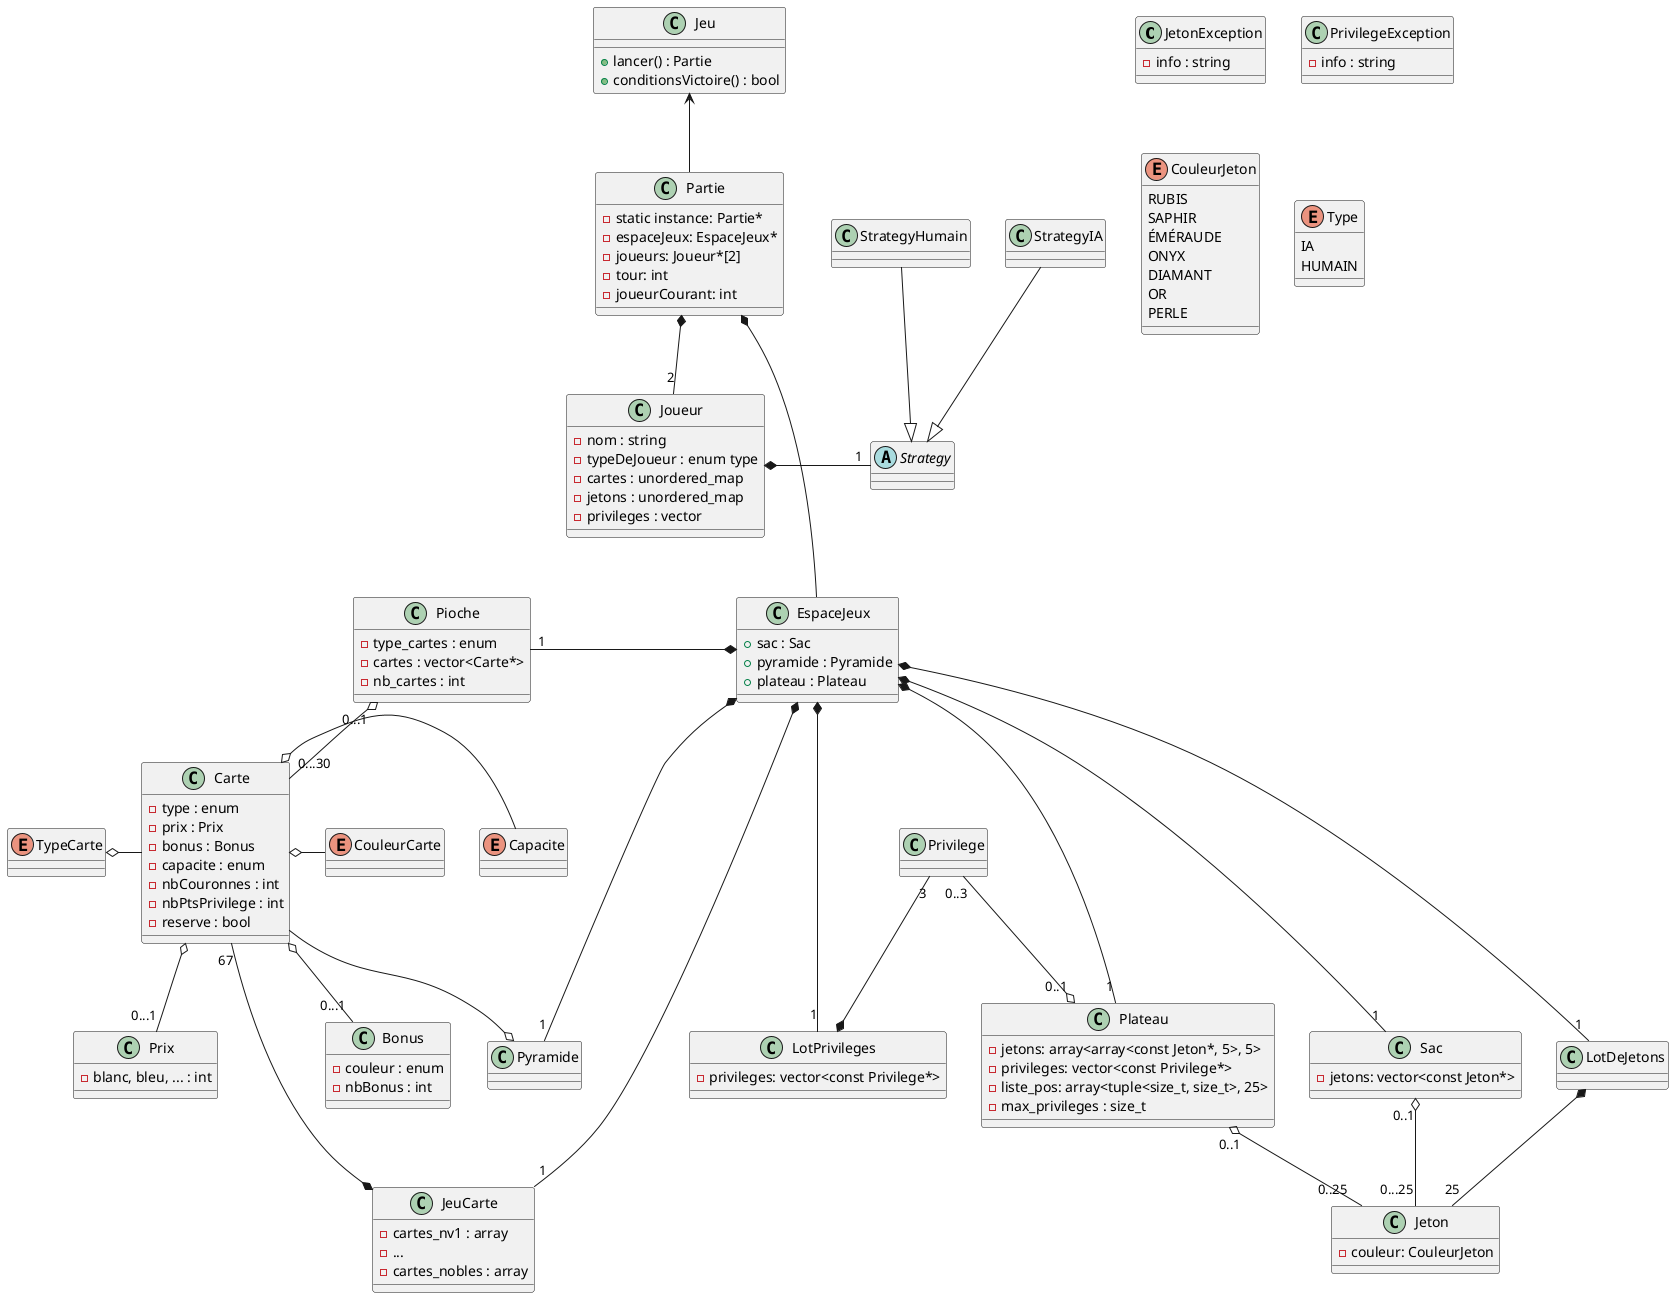 @startuml splendor
'    https://plantuml.com/class-diagram

class JetonException {
  - info : string
}

class PrivilegeException {
  - info : string
}

enum CouleurJeton {
  RUBIS
  SAPHIR
  ÉMÉRAUDE
  ONYX
  DIAMANT
  OR
  PERLE
}



class Jeton {
  - couleur: CouleurJeton
}

class Privilege {
}

class LotPrivileges {
  - privileges: vector<const Privilege*>
}

class Sac {
  - jetons: vector<const Jeton*>
}

class Plateau {
  - jetons: array<array<const Jeton*, 5>, 5>
  - privileges: vector<const Privilege*>
  - liste_pos: array<tuple<size_t, size_t>, 25>
  - max_privileges : size_t
}

LotDeJetons *--"25" Jeton
Sac "0..1" o-- "0...25" Jeton
Privilege "3" --* LotPrivileges
Plateau "0..1" o- "0..25" Jeton
Privilege "0..3" -o "0..1" Plateau

' Cartes

enum CouleurCarte

enum TypeCarte

enum Capacite

class Carte{
    - type : enum
    - prix : Prix
    - bonus : Bonus
    - capacite : enum
    - nbCouronnes : int
    - nbPtsPrivilege : int
    - reserve : bool
}

class Bonus{
    - couleur : enum
    - nbBonus : int
}

class Prix{
    - blanc, bleu, ... : int
}

class Pioche {
    - type_cartes : enum
    - cartes : vector<Carte*>
    - nb_cartes : int
}

class JeuCarte {
    - cartes_nv1 : array
    - ...
    - cartes_nobles : array
}

class Pyramide {
}

Carte "67" ---* JeuCarte
Carte --o Pyramide
Pioche "0...1" o-- "0...30"Carte
Carte o-- "0...1" Bonus
Carte o-- "0...1" Prix
Carte o- CouleurCarte
TypeCarte o- Carte
Carte o- Capacite

' Joueur

class Joueur {
    - nom : string
    - typeDeJoueur : enum type
    - cartes : unordered_map
    - jetons : unordered_map
    - privileges : vector
}

abstract Strategy {
}

class StrategyHumain
class StrategyIA

Joueur *- "1" Strategy
StrategyHumain --|> Strategy
StrategyIA --|> Strategy
enum Type {
    IA
    HUMAIN
}

' Partie

class Partie {
    - static instance: Partie*
    - espaceJeux: EspaceJeux*
    - joueurs: Joueur*[2]
    - tour: int
    - joueurCourant: int
}

' Others

class EspaceJeux {
    + sac : Sac
    + pyramide : Pyramide
    + plateau : Plateau
}

class Jeu {
    + lancer() : Partie
    + conditionsVictoire() : bool
}

Partie *--- EspaceJeux
Partie *--"2" Joueur

EspaceJeux *---"1" Sac
EspaceJeux *---"1" Pyramide
EspaceJeux *---"1" Plateau
EspaceJeux *---"1" LotDeJetons
EspaceJeux *---"1" LotPrivileges
EspaceJeux *--"1" JeuCarte
Pioche "1"-* EspaceJeux

Jeu <-- Partie

@enduml
